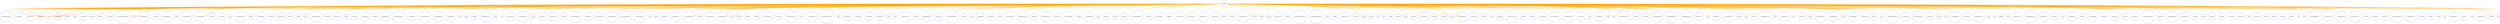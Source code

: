 graph G {
	graph [nodesep=0.5 overlap=false spines=ortho]
	node [color=green shape=circle]
	AskReddit [color=red]
	DeepFriedMemes [color=blue]
	AskReddit -- DeepFriedMemes [color=orange]
	DeepFriedMemes [color=blue]
	AskReddit -- DeepFriedMemes [color=orange]
	cursedimages [color=blue]
	AskReddit -- cursedimages [color=orange]
	cursedimages [color=blue]
	AskReddit -- cursedimages [color=orange]
	PerfectTiming [color=blue]
	AskReddit -- PerfectTiming [color=orange]
	DeepFriedMemes [color=blue]
	AskReddit -- DeepFriedMemes [color=orange]
	DeepFriedMemes [color=blue]
	AskReddit -- DeepFriedMemes [color=orange]
	Bossfight [color=blue]
	AskReddit -- Bossfight [color=orange]
	AskOuija [color=blue]
	AskReddit -- AskOuija [color=orange]
	AskOuija [color=blue]
	AskReddit -- AskOuija [color=orange]
	boottoobig [color=blue]
	AskReddit -- boottoobig [color=orange]
	Cuphead [color=blue]
	AskReddit -- Cuphead [color=orange]
	d100 [color=blue]
	AskReddit -- d100 [color=orange]
	d100 [color=blue]
	AskReddit -- d100 [color=orange]
	MEOW_IRL [color=blue]
	AskReddit -- MEOW_IRL [color=orange]
	gaming [color=blue]
	AskReddit -- gaming [color=orange]
	gaming [color=blue]
	AskReddit -- gaming [color=orange]
	gaming [color=blue]
	AskReddit -- gaming [color=orange]
	gaming [color=blue]
	AskReddit -- gaming [color=orange]
	gaming [color=blue]
	AskReddit -- gaming [color=orange]
	gaming [color=blue]
	AskReddit -- gaming [color=orange]
	Rainbow6 [color=blue]
	AskReddit -- Rainbow6 [color=orange]
	Aquariums [color=blue]
	AskReddit -- Aquariums [color=orange]
	RandomActsOfGaming [color=blue]
	AskReddit -- RandomActsOfGaming [color=orange]
	RandomActsOfGaming [color=blue]
	AskReddit -- RandomActsOfGaming [color=orange]
	RandomActsOfGaming [color=blue]
	AskReddit -- RandomActsOfGaming [color=orange]
	Aquariums [color=blue]
	AskReddit -- Aquariums [color=orange]
	Aquariums [color=blue]
	AskReddit -- Aquariums [color=orange]
	Aquariums [color=blue]
	AskReddit -- Aquariums [color=orange]
	Aquariums [color=blue]
	AskReddit -- Aquariums [color=orange]
	Aquariums [color=blue]
	AskReddit -- Aquariums [color=orange]
	gifs [color=blue]
	AskReddit -- gifs [color=orange]
	fuckthesepeople [color=blue]
	AskReddit -- fuckthesepeople [color=orange]
	gifs [color=blue]
	AskReddit -- gifs [color=orange]
	gifs [color=blue]
	AskReddit -- gifs [color=orange]
	everything [color=blue]
	AskReddit -- everything [color=orange]
	gifs [color=blue]
	AskReddit -- gifs [color=orange]
	gifs [color=blue]
	AskReddit -- gifs [color=orange]
	gifs [color=blue]
	AskReddit -- gifs [color=orange]
	TheMonkeysPaw [color=blue]
	AskReddit -- TheMonkeysPaw [color=orange]
	tattoo [color=blue]
	AskReddit -- tattoo [color=orange]
	indoorgardening [color=blue]
	AskReddit -- indoorgardening [color=orange]
	DoesAnybodyElse [color=blue]
	AskReddit -- DoesAnybodyElse [color=orange]
	confessions [color=blue]
	AskReddit -- confessions [color=orange]
	socialskills [color=blue]
	AskReddit -- socialskills [color=orange]
	dogs [color=blue]
	AskReddit -- dogs [color=orange]
	oddlyunsatisfying [color=blue]
	AskReddit -- oddlyunsatisfying [color=orange]
	gorillaz [color=blue]
	AskReddit -- gorillaz [color=orange]
	HistoryMemes [color=blue]
	AskReddit -- HistoryMemes [color=orange]
	gorillaz [color=blue]
	AskReddit -- gorillaz [color=orange]
	kaufman [color=blue]
	AskReddit -- kaufman [color=orange]
	gorillaz [color=blue]
	AskReddit -- gorillaz [color=orange]
	gorillaz [color=blue]
	AskReddit -- gorillaz [color=orange]
	smoobypost [color=blue]
	AskReddit -- smoobypost [color=orange]
	DeusVult [color=blue]
	AskReddit -- DeusVult [color=orange]
	tableau [color=blue]
	AskReddit -- tableau [color=orange]
	tableau [color=blue]
	AskReddit -- tableau [color=orange]
	tableau [color=blue]
	AskReddit -- tableau [color=orange]
	funny [color=blue]
	AskReddit -- funny [color=orange]
	SkincareAddiction [color=blue]
	AskReddit -- SkincareAddiction [color=orange]
	OkCupid [color=blue]
	AskReddit -- OkCupid [color=orange]
	OkCupid [color=blue]
	AskReddit -- OkCupid [color=orange]
	SkincareAddiction [color=blue]
	AskReddit -- SkincareAddiction [color=orange]
	hbomberguy [color=blue]
	AskReddit -- hbomberguy [color=orange]
	hbomberguy [color=blue]
	AskReddit -- hbomberguy [color=orange]
	hbomberguy [color=blue]
	AskReddit -- hbomberguy [color=orange]
	stalker [color=blue]
	AskReddit -- stalker [color=orange]
	stalker [color=blue]
	AskReddit -- stalker [color=orange]
	stalker [color=blue]
	AskReddit -- stalker [color=orange]
	IncelTears [color=blue]
	AskReddit -- IncelTears [color=orange]
	katawashoujo [color=blue]
	AskReddit -- katawashoujo [color=orange]
	katawashoujo [color=blue]
	AskReddit -- katawashoujo [color=orange]
	katawashoujo [color=blue]
	AskReddit -- katawashoujo [color=orange]
	lifehacks [color=blue]
	AskReddit -- lifehacks [color=orange]
	UpliftingNews [color=blue]
	AskReddit -- UpliftingNews [color=orange]
	NatureIsFuckingLit [color=blue]
	AskReddit -- NatureIsFuckingLit [color=orange]
	NatureIsFuckingLit [color=blue]
	AskReddit -- NatureIsFuckingLit [color=orange]
	NatureIsFuckingLit [color=blue]
	AskReddit -- NatureIsFuckingLit [color=orange]
	softwaregore [color=blue]
	AskReddit -- softwaregore [color=orange]
	gaming [color=blue]
	AskReddit -- gaming [color=orange]
	nevertellmetheodds [color=blue]
	AskReddit -- nevertellmetheodds [color=orange]
	theydidthemath [color=blue]
	AskReddit -- theydidthemath [color=orange]
	DunderMifflin [color=blue]
	AskReddit -- DunderMifflin [color=orange]
	trees [color=blue]
	AskReddit -- trees [color=orange]
	Kanye [color=blue]
	AskReddit -- Kanye [color=orange]
	MapPorn [color=blue]
	AskReddit -- MapPorn [color=orange]
	InsomniacGames [color=blue]
	AskReddit -- InsomniacGames [color=orange]
	gaming [color=blue]
	AskReddit -- gaming [color=orange]
	space [color=blue]
	AskReddit -- space [color=orange]
	juul [color=blue]
	AskReddit -- juul [color=orange]
	dating_advice [color=blue]
	AskReddit -- dating_advice [color=orange]
	dating_advice [color=blue]
	AskReddit -- dating_advice [color=orange]
	coaxedintoasnafu [color=blue]
	AskReddit -- coaxedintoasnafu [color=orange]
	AskOuija [color=blue]
	AskReddit -- AskOuija [color=orange]
	AskOuija [color=blue]
	AskReddit -- AskOuija [color=orange]
	AskOuija [color=blue]
	AskReddit -- AskOuija [color=orange]
	AskOuija [color=blue]
	AskReddit -- AskOuija [color=orange]
	me_irl [color=blue]
	AskReddit -- me_irl [color=orange]
	me_irl [color=blue]
	AskReddit -- me_irl [color=orange]
	dankmemes [color=blue]
	AskReddit -- dankmemes [color=orange]
	todayilearned [color=blue]
	AskReddit -- todayilearned [color=orange]
	FellowKids [color=blue]
	AskReddit -- FellowKids [color=orange]
	blackmagicfuckery [color=blue]
	AskReddit -- blackmagicfuckery [color=orange]
	Badfaketexts [color=blue]
	AskReddit -- Badfaketexts [color=orange]
	HistoryMemes [color=blue]
	AskReddit -- HistoryMemes [color=orange]
	FunnyandSad [color=blue]
	AskReddit -- FunnyandSad [color=orange]
	Showerthoughts [color=blue]
	AskReddit -- Showerthoughts [color=orange]
	Showerthoughts [color=blue]
	AskReddit -- Showerthoughts [color=orange]
	im14andthisisdeep [color=blue]
	AskReddit -- im14andthisisdeep [color=orange]
	ComedyCemetery [color=blue]
	AskReddit -- ComedyCemetery [color=orange]
	AMA [color=blue]
	AskReddit -- AMA [color=orange]
	Jokes [color=blue]
	AskReddit -- Jokes [color=orange]
	SampleSize [color=blue]
	AskReddit -- SampleSize [color=orange]
	GenderCynical [color=blue]
	AskReddit -- GenderCynical [color=orange]
	lewronggeneration [color=blue]
	AskReddit -- lewronggeneration [color=orange]
	AskOuija [color=blue]
	AskReddit -- AskOuija [color=orange]
	AskOuija [color=blue]
	AskReddit -- AskOuija [color=orange]
	AskOuija [color=blue]
	AskReddit -- AskOuija [color=orange]
	AskOuija [color=blue]
	AskReddit -- AskOuija [color=orange]
	AskOuija [color=blue]
	AskReddit -- AskOuija [color=orange]
	AskOuija [color=blue]
	AskReddit -- AskOuija [color=orange]
	AskOuija [color=blue]
	AskReddit -- AskOuija [color=orange]
	memes [color=blue]
	AskReddit -- memes [color=orange]
	funny [color=blue]
	AskReddit -- funny [color=orange]
	InjusticeMobile [color=blue]
	AskReddit -- InjusticeMobile [color=orange]
	okbuddyretard [color=blue]
	AskReddit -- okbuddyretard [color=orange]
	AskOuija [color=blue]
	AskReddit -- AskOuija [color=orange]
	AskOuija [color=blue]
	AskReddit -- AskOuija [color=orange]
	AskOuija [color=blue]
	AskReddit -- AskOuija [color=orange]
	AskOuija [color=blue]
	AskReddit -- AskOuija [color=orange]
	okbuddyretard [color=blue]
	AskReddit -- okbuddyretard [color=orange]
	DDLC [color=blue]
	AskReddit -- DDLC [color=orange]
	Baruch [color=blue]
	AskReddit -- Baruch [color=orange]
	circlejerk [color=blue]
	AskReddit -- circlejerk [color=orange]
	Undertale [color=blue]
	AskReddit -- Undertale [color=orange]
	asklatinamerica [color=blue]
	AskReddit -- asklatinamerica [color=orange]
	steinsgate [color=blue]
	AskReddit -- steinsgate [color=orange]
	DDLC [color=blue]
	AskReddit -- DDLC [color=orange]
	FullmetalAlchemist [color=blue]
	AskReddit -- FullmetalAlchemist [color=orange]
	Advice [color=blue]
	AskReddit -- Advice [color=orange]
	Advice [color=blue]
	AskReddit -- Advice [color=orange]
	britishproblems [color=blue]
	AskReddit -- britishproblems [color=orange]
	cheatatmathhomework [color=blue]
	AskReddit -- cheatatmathhomework [color=orange]
	math [color=blue]
	AskReddit -- math [color=orange]
	britishproblems [color=blue]
	AskReddit -- britishproblems [color=orange]
	relationships [color=blue]
	AskReddit -- relationships [color=orange]
	Jokes [color=blue]
	AskReddit -- Jokes [color=orange]
	Jokes [color=blue]
	AskReddit -- Jokes [color=orange]
	stopsmoking [color=blue]
	AskReddit -- stopsmoking [color=orange]
	ClashOfClans [color=blue]
	AskReddit -- ClashOfClans [color=orange]
	me_irl [color=blue]
	AskReddit -- me_irl [color=orange]
	me_irl [color=blue]
	AskReddit -- me_irl [color=orange]
	nottheonion [color=blue]
	AskReddit -- nottheonion [color=orange]
	leaves [color=blue]
	AskReddit -- leaves [color=orange]
	Advice [color=blue]
	AskReddit -- Advice [color=orange]
	DoesAnybodyElse [color=blue]
	AskReddit -- DoesAnybodyElse [color=orange]
	DoesAnybodyElse [color=blue]
	AskReddit -- DoesAnybodyElse [color=orange]
	DoesAnybodyElse [color=blue]
	AskReddit -- DoesAnybodyElse [color=orange]
	DoesAnybodyElse [color=blue]
	AskReddit -- DoesAnybodyElse [color=orange]
	DoesAnybodyElse [color=blue]
	AskReddit -- DoesAnybodyElse [color=orange]
	DoesAnybodyElse [color=blue]
	AskReddit -- DoesAnybodyElse [color=orange]
	DoesAnybodyElse [color=blue]
	AskReddit -- DoesAnybodyElse [color=orange]
	DoesAnybodyElse [color=blue]
	AskReddit -- DoesAnybodyElse [color=orange]
	DoesAnybodyElse [color=blue]
	AskReddit -- DoesAnybodyElse [color=orange]
	Ooer [color=blue]
	AskReddit -- Ooer [color=orange]
	okbuddyretard [color=blue]
	AskReddit -- okbuddyretard [color=orange]
	steam_giveaway [color=blue]
	AskReddit -- steam_giveaway [color=orange]
	woooosh [color=blue]
	AskReddit -- woooosh [color=orange]
	okbuddyretard [color=blue]
	AskReddit -- okbuddyretard [color=orange]
	me_irl [color=blue]
	AskReddit -- me_irl [color=orange]
	okbuddyretard [color=blue]
	AskReddit -- okbuddyretard [color=orange]
	goodfaketweets [color=blue]
	AskReddit -- goodfaketweets [color=orange]
	okbuddyretard [color=blue]
	AskReddit -- okbuddyretard [color=orange]
	dankmemes [color=blue]
	AskReddit -- dankmemes [color=orange]
	pcmasterrace [color=blue]
	AskReddit -- pcmasterrace [color=orange]
	FortniteCompetitive [color=blue]
	AskReddit -- FortniteCompetitive [color=orange]
	FortniteCompetitive [color=blue]
	AskReddit -- FortniteCompetitive [color=orange]
	FortniteCompetitive [color=blue]
	AskReddit -- FortniteCompetitive [color=orange]
	Tarantino [color=blue]
	AskReddit -- Tarantino [color=orange]
	psych [color=blue]
	AskReddit -- psych [color=orange]
	HelpMeFind [color=blue]
	AskReddit -- HelpMeFind [color=orange]
	psych [color=blue]
	AskReddit -- psych [color=orange]
	psych [color=blue]
	AskReddit -- psych [color=orange]
	psych [color=blue]
	AskReddit -- psych [color=orange]
	AfterEffects [color=blue]
	AskReddit -- AfterEffects [color=orange]
	psych [color=blue]
	AskReddit -- psych [color=orange]
	trashy [color=blue]
	AskReddit -- trashy [color=orange]
	trashy [color=blue]
	AskReddit -- trashy [color=orange]
	trashy [color=blue]
	AskReddit -- trashy [color=orange]
	oddlysatisfying [color=blue]
	AskReddit -- oddlysatisfying [color=orange]
	BetterEveryLoop [color=blue]
	AskReddit -- BetterEveryLoop [color=orange]
	legaladvice [color=blue]
	AskReddit -- legaladvice [color=orange]
	forbiddensnacks [color=blue]
	AskReddit -- forbiddensnacks [color=orange]
	nononono [color=blue]
	AskReddit -- nononono [color=orange]
	shittyreactiongifs [color=blue]
	AskReddit -- shittyreactiongifs [color=orange]
	politics [color=blue]
	AskReddit -- politics [color=orange]
	personalfinance [color=blue]
	AskReddit -- personalfinance [color=orange]
	CFB [color=blue]
	AskReddit -- CFB [color=orange]
	Men2Men [color=blue]
	AskReddit -- Men2Men [color=orange]
	foreskin [color=blue]
	AskReddit -- foreskin [color=orange]
	ratemycock [color=blue]
	AskReddit -- ratemycock [color=orange]
	DecidingToBeBetter [color=blue]
	AskReddit -- DecidingToBeBetter [color=orange]
	DecidingToBeBetter [color=blue]
	AskReddit -- DecidingToBeBetter [color=orange]
	DecidingToBeBetter [color=blue]
	AskReddit -- DecidingToBeBetter [color=orange]
	SkypePals [color=blue]
	AskReddit -- SkypePals [color=orange]
	GaySnapchat [color=blue]
	AskReddit -- GaySnapchat [color=orange]
	GaySnapchat [color=blue]
	AskReddit -- GaySnapchat [color=orange]
	popping [color=blue]
	AskReddit -- popping [color=orange]
	CatsAreAssholes [color=blue]
	AskReddit -- CatsAreAssholes [color=orange]
	popping [color=blue]
	AskReddit -- popping [color=orange]
	JUSTNOMIL [color=blue]
	AskReddit -- JUSTNOMIL [color=orange]
	JUSTNOMIL [color=blue]
	AskReddit -- JUSTNOMIL [color=orange]
	weightwatchers [color=blue]
	AskReddit -- weightwatchers [color=orange]
	weightwatchers [color=blue]
	AskReddit -- weightwatchers [color=orange]
	bulletjournal [color=blue]
	AskReddit -- bulletjournal [color=orange]
	USMC [color=blue]
	AskReddit -- USMC [color=orange]
	USMC [color=blue]
	AskReddit -- USMC [color=orange]
	USMC [color=blue]
	AskReddit -- USMC [color=orange]
	USMC [color=blue]
	AskReddit -- USMC [color=orange]
	USMC [color=blue]
	AskReddit -- USMC [color=orange]
	USMC [color=blue]
	AskReddit -- USMC [color=orange]
	RoastMe [color=blue]
	AskReddit -- RoastMe [color=orange]
	USMC [color=blue]
	AskReddit -- USMC [color=orange]
	Advice [color=blue]
	AskReddit -- Advice [color=orange]
	DDLC [color=blue]
	AskReddit -- DDLC [color=orange]
	DDLC [color=blue]
	AskReddit -- DDLC [color=orange]
	DDLC [color=blue]
	AskReddit -- DDLC [color=orange]
	DDLC [color=blue]
	AskReddit -- DDLC [color=orange]
	DDLC [color=blue]
	AskReddit -- DDLC [color=orange]
	DDLC [color=blue]
	AskReddit -- DDLC [color=orange]
	AskScienceFiction [color=blue]
	AskReddit -- AskScienceFiction [color=orange]
	gifs [color=blue]
	AskReddit -- gifs [color=orange]
	movies [color=blue]
	AskReddit -- movies [color=orange]
	movies [color=blue]
	AskReddit -- movies [color=orange]
	movies [color=blue]
	AskReddit -- movies [color=orange]
	Games [color=blue]
	AskReddit -- Games [color=orange]
	anime [color=blue]
	AskReddit -- anime [color=orange]
	holdmycosmo [color=blue]
	AskReddit -- holdmycosmo [color=orange]
	funny [color=blue]
	AskReddit -- funny [color=orange]
	gifs [color=blue]
	AskReddit -- gifs [color=orange]
	engrish [color=blue]
	AskReddit -- engrish [color=orange]
	Damnthatsinteresting [color=blue]
	AskReddit -- Damnthatsinteresting [color=orange]
	KidsAreFuckingStupid [color=blue]
	AskReddit -- KidsAreFuckingStupid [color=orange]
	Catan [color=blue]
	AskReddit -- Catan [color=orange]
	snakes [color=blue]
	AskReddit -- snakes [color=orange]
	AmItheAsshole [color=blue]
	AskReddit -- AmItheAsshole [color=orange]
	AmItheAsshole [color=blue]
	AskReddit -- AmItheAsshole [color=orange]
	AmItheAsshole [color=blue]
	AskReddit -- AmItheAsshole [color=orange]
	AmItheAsshole [color=blue]
	AskReddit -- AmItheAsshole [color=orange]
	AmItheAsshole [color=blue]
	AskReddit -- AmItheAsshole [color=orange]
	exmormon [color=blue]
	AskReddit -- exmormon [color=orange]
	videos [color=blue]
	AskReddit -- videos [color=orange]
	Coffee [color=blue]
	AskReddit -- Coffee [color=orange]
	videos [color=blue]
	AskReddit -- videos [color=orange]
	LSD [color=blue]
	AskReddit -- LSD [color=orange]
	"3DS" [color=blue]
	AskReddit -- "3DS" [color=orange]
	videos [color=blue]
	AskReddit -- videos [color=orange]
	canada [color=blue]
	AskReddit -- canada [color=orange]
	hockey [color=blue]
	AskReddit -- hockey [color=orange]
	hockey [color=blue]
	AskReddit -- hockey [color=orange]
	hockey [color=blue]
	AskReddit -- hockey [color=orange]
	hockey [color=blue]
	AskReddit -- hockey [color=orange]
	hockey [color=blue]
	AskReddit -- hockey [color=orange]
	hockey [color=blue]
	AskReddit -- hockey [color=orange]
	hockey [color=blue]
	AskReddit -- hockey [color=orange]
	Music [color=blue]
	AskReddit -- Music [color=orange]
	okbuddyretard [color=blue]
	AskReddit -- okbuddyretard [color=orange]
	copypasta [color=blue]
	AskReddit -- copypasta [color=orange]
	marvelstudios [color=blue]
	AskReddit -- marvelstudios [color=orange]
	marvelstudios [color=blue]
	AskReddit -- marvelstudios [color=orange]
	Sneakers [color=blue]
	AskReddit -- Sneakers [color=orange]
	Sneakers [color=blue]
	AskReddit -- Sneakers [color=orange]
	Sneakers [color=blue]
	AskReddit -- Sneakers [color=orange]
	Sneakers [color=blue]
	AskReddit -- Sneakers [color=orange]
	Sneakers [color=blue]
	AskReddit -- Sneakers [color=orange]
	copypasta [color=blue]
	AskReddit -- copypasta [color=orange]
	realmadrid [color=blue]
	AskReddit -- realmadrid [color=orange]
	realmadrid [color=blue]
	AskReddit -- realmadrid [color=orange]
	realmadrid [color=blue]
	AskReddit -- realmadrid [color=orange]
	soccer [color=blue]
	AskReddit -- soccer [color=orange]
	soccer [color=blue]
	AskReddit -- soccer [color=orange]
	realmadrid [color=blue]
	AskReddit -- realmadrid [color=orange]
	soccer [color=blue]
	AskReddit -- soccer [color=orange]
	soccer [color=blue]
	AskReddit -- soccer [color=orange]
	soccer [color=blue]
	AskReddit -- soccer [color=orange]
	KingdomHearts [color=blue]
	AskReddit -- KingdomHearts [color=orange]
	hiphopheads [color=blue]
	AskReddit -- hiphopheads [color=orange]
	hiphopheads [color=blue]
	AskReddit -- hiphopheads [color=orange]
	hiphopheads [color=blue]
	AskReddit -- hiphopheads [color=orange]
	pokemon [color=blue]
	AskReddit -- pokemon [color=orange]
	soccer [color=blue]
	AskReddit -- soccer [color=orange]
	soccer [color=blue]
	AskReddit -- soccer [color=orange]
	soccer [color=blue]
	AskReddit -- soccer [color=orange]
	soccer [color=blue]
	AskReddit -- soccer [color=orange]
	soccer [color=blue]
	AskReddit -- soccer [color=orange]
	soccer [color=blue]
	AskReddit -- soccer [color=orange]
	soccer [color=blue]
	AskReddit -- soccer [color=orange]
	soccer [color=blue]
	AskReddit -- soccer [color=orange]
	Barca [color=blue]
	AskReddit -- Barca [color=orange]
	soccer [color=blue]
	AskReddit -- soccer [color=orange]
	vexillology [color=blue]
	AskReddit -- vexillology [color=orange]
	ShitPostCrusaders [color=blue]
	AskReddit -- ShitPostCrusaders [color=orange]
	Perfectfit [color=blue]
	AskReddit -- Perfectfit [color=orange]
	ShitPostCrusaders [color=blue]
	AskReddit -- ShitPostCrusaders [color=orange]
	ShitPostCrusaders [color=blue]
	AskReddit -- ShitPostCrusaders [color=orange]
	Animemes [color=blue]
	AskReddit -- Animemes [color=orange]
	ShitPostCrusaders [color=blue]
	AskReddit -- ShitPostCrusaders [color=orange]
	starterpacks [color=blue]
	AskReddit -- starterpacks [color=orange]
	ShitPostCrusaders [color=blue]
	AskReddit -- ShitPostCrusaders [color=orange]
	vexillology [color=blue]
	AskReddit -- vexillology [color=orange]
	DestinyTheGame [color=blue]
	AskReddit -- DestinyTheGame [color=orange]
	DestinyTheGame [color=blue]
	AskReddit -- DestinyTheGame [color=orange]
	DestinyTheGame [color=blue]
	AskReddit -- DestinyTheGame [color=orange]
	mildlyinteresting [color=blue]
	AskReddit -- mildlyinteresting [color=orange]
	GetMotivated [color=blue]
	AskReddit -- GetMotivated [color=orange]
	GetMotivated [color=blue]
	AskReddit -- GetMotivated [color=orange]
	GetMotivated [color=blue]
	AskReddit -- GetMotivated [color=orange]
	mildlyinteresting [color=blue]
	AskReddit -- mildlyinteresting [color=orange]
	ibotta [color=blue]
	AskReddit -- ibotta [color=orange]
	BetterEveryLoop [color=blue]
	AskReddit -- BetterEveryLoop [color=orange]
	changemyview [color=blue]
	AskReddit -- changemyview [color=orange]
	exmormon [color=blue]
	AskReddit -- exmormon [color=orange]
	AMA [color=blue]
	AskReddit -- AMA [color=orange]
	nba [color=blue]
	AskReddit -- nba [color=orange]
	nba [color=blue]
	AskReddit -- nba [color=orange]
	marvelstudios [color=blue]
	AskReddit -- marvelstudios [color=orange]
	marvelstudios [color=blue]
	AskReddit -- marvelstudios [color=orange]
	nfl [color=blue]
	AskReddit -- nfl [color=orange]
	NoStupidQuestions [color=blue]
	AskReddit -- NoStupidQuestions [color=orange]
	marvelstudios [color=blue]
	AskReddit -- marvelstudios [color=orange]
	marvelstudios [color=blue]
	AskReddit -- marvelstudios [color=orange]
	AskOuija [color=blue]
	AskReddit -- AskOuija [color=orange]
	AskOuija [color=blue]
	AskReddit -- AskOuija [color=orange]
	FORTnITE [color=blue]
	AskReddit -- FORTnITE [color=orange]
	FortNiteBR [color=blue]
	AskReddit -- FortNiteBR [color=orange]
	FortNiteBR [color=blue]
	AskReddit -- FortNiteBR [color=orange]
	FortNiteBR [color=blue]
	AskReddit -- FortNiteBR [color=orange]
	FortNiteBR [color=blue]
	AskReddit -- FortNiteBR [color=orange]
	FortNiteBR [color=blue]
	AskReddit -- FortNiteBR [color=orange]
	interestingasfuck [color=blue]
	AskReddit -- interestingasfuck [color=orange]
	interestingasfuck [color=blue]
	AskReddit -- interestingasfuck [color=orange]
	WhitePeopleTwitter [color=blue]
	AskReddit -- WhitePeopleTwitter [color=orange]
	interestingasfuck [color=blue]
	AskReddit -- interestingasfuck [color=orange]
	interestingasfuck [color=blue]
	AskReddit -- interestingasfuck [color=orange]
	BlackPeopleTwitter [color=blue]
	AskReddit -- BlackPeopleTwitter [color=orange]
	holdthemoan [color=blue]
	AskReddit -- holdthemoan [color=orange]
	Showerthoughts [color=blue]
	AskReddit -- Showerthoughts [color=orange]
	interestingasfuck [color=blue]
	AskReddit -- interestingasfuck [color=orange]
	food [color=blue]
	AskReddit -- food [color=orange]
	FashionReps [color=blue]
	AskReddit -- FashionReps [color=orange]
	supremeclothing [color=blue]
	AskReddit -- supremeclothing [color=orange]
	collapse [color=blue]
	AskReddit -- collapse [color=orange]
	collapse [color=blue]
	AskReddit -- collapse [color=orange]
	news [color=blue]
	AskReddit -- news [color=orange]
	news [color=blue]
	AskReddit -- news [color=orange]
	news [color=blue]
	AskReddit -- news [color=orange]
	collapse [color=blue]
	AskReddit -- collapse [color=orange]
	news [color=blue]
	AskReddit -- news [color=orange]
	RoastMe [color=blue]
	AskReddit -- RoastMe [color=orange]
	Jokes [color=blue]
	AskReddit -- Jokes [color=orange]
	AskMen [color=blue]
	AskReddit -- AskMen [color=orange]
	AskMen [color=blue]
	AskReddit -- AskMen [color=orange]
	AskRedditAfterDark [color=blue]
	AskReddit -- AskRedditAfterDark [color=orange]
	rpg [color=blue]
	AskReddit -- rpg [color=orange]
	rpg [color=blue]
	AskReddit -- rpg [color=orange]
	rpg [color=blue]
	AskReddit -- rpg [color=orange]
	rpg [color=blue]
	AskReddit -- rpg [color=orange]
	nfl [color=blue]
	AskReddit -- nfl [color=orange]
	rpg [color=blue]
	AskReddit -- rpg [color=orange]
	nfl [color=blue]
	AskReddit -- nfl [color=orange]
	nfl [color=blue]
	AskReddit -- nfl [color=orange]
	nfl [color=blue]
	AskReddit -- nfl [color=orange]
	nfl [color=blue]
	AskReddit -- nfl [color=orange]
	memes [color=blue]
	AskReddit -- memes [color=orange]
	memes [color=blue]
	AskReddit -- memes [color=orange]
	memes [color=blue]
	AskReddit -- memes [color=orange]
	memes [color=blue]
	AskReddit -- memes [color=orange]
	trashy [color=blue]
	AskReddit -- trashy [color=orange]
	firstimpression [color=blue]
	AskReddit -- firstimpression [color=orange]
	wow [color=blue]
	AskReddit -- wow [color=orange]
	"2007scape" [color=blue]
	AskReddit -- "2007scape" [color=orange]
	sports [color=blue]
	AskReddit -- sports [color=orange]
	ShittyLifeProTips [color=blue]
	AskReddit -- ShittyLifeProTips [color=orange]
	deadbydaylight [color=blue]
	AskReddit -- deadbydaylight [color=orange]
	deadbydaylight [color=blue]
	AskReddit -- deadbydaylight [color=orange]
	deadbydaylight [color=blue]
	AskReddit -- deadbydaylight [color=orange]
	horror [color=blue]
	AskReddit -- horror [color=orange]
	fantasyfootball [color=blue]
	AskReddit -- fantasyfootball [color=orange]
	fantasyfootball [color=blue]
	AskReddit -- fantasyfootball [color=orange]
	fantasyfootball [color=blue]
	AskReddit -- fantasyfootball [color=orange]
	fantasyfootball [color=blue]
	AskReddit -- fantasyfootball [color=orange]
	fantasyfootball [color=blue]
	AskReddit -- fantasyfootball [color=orange]
	dvdcollection [color=blue]
	AskReddit -- dvdcollection [color=orange]
	gifs [color=blue]
	AskReddit -- gifs [color=orange]
	MST3K [color=blue]
	AskReddit -- MST3K [color=orange]
	MST3K [color=blue]
	AskReddit -- MST3K [color=orange]
	FortNiteBR [color=blue]
	AskReddit -- FortNiteBR [color=orange]
	Slazo [color=blue]
	AskReddit -- Slazo [color=orange]
	ANormalDayInRussia [color=blue]
	AskReddit -- ANormalDayInRussia [color=orange]
	funny [color=blue]
	AskReddit -- funny [color=orange]
	interestingasfuck [color=blue]
	AskReddit -- interestingasfuck [color=orange]
	evilbuildings [color=blue]
	AskReddit -- evilbuildings [color=orange]
	Neverbrokeabone [color=blue]
	AskReddit -- Neverbrokeabone [color=orange]
	Futurology [color=blue]
	AskReddit -- Futurology [color=orange]
	Futurology [color=blue]
	AskReddit -- Futurology [color=orange]
	Tinder [color=blue]
	AskReddit -- Tinder [color=orange]
	aww [color=blue]
	AskReddit -- aww [color=orange]
	aww [color=blue]
	AskReddit -- aww [color=orange]
	aww [color=blue]
	AskReddit -- aww [color=orange]
	ChoosingBeggars [color=blue]
	AskReddit -- ChoosingBeggars [color=orange]
	ChoosingBeggars [color=blue]
	AskReddit -- ChoosingBeggars [color=orange]
	AskWomen [color=blue]
	AskReddit -- AskWomen [color=orange]
	AskWomen [color=blue]
	AskReddit -- AskWomen [color=orange]
	BigBrotherNSFW [color=blue]
	AskReddit -- BigBrotherNSFW [color=orange]
	rage [color=blue]
	AskReddit -- rage [color=orange]
	milf [color=blue]
	AskReddit -- milf [color=orange]
	Boxing [color=blue]
	AskReddit -- Boxing [color=orange]
	horror [color=blue]
	AskReddit -- horror [color=orange]
	fantasyfootball [color=blue]
	AskReddit -- fantasyfootball [color=orange]
	fantasyfootball [color=blue]
	AskReddit -- fantasyfootball [color=orange]
	fantasyfootball [color=blue]
	AskReddit -- fantasyfootball [color=orange]
	fantasyfootball [color=blue]
	AskReddit -- fantasyfootball [color=orange]
	fantasyfootball [color=blue]
	AskReddit -- fantasyfootball [color=orange]
	dvdcollection [color=blue]
	AskReddit -- dvdcollection [color=orange]
	gifs [color=blue]
	AskReddit -- gifs [color=orange]
	MST3K [color=blue]
	AskReddit -- MST3K [color=orange]
	MST3K [color=blue]
	AskReddit -- MST3K [color=orange]
	WTF [color=blue]
	AskReddit -- WTF [color=orange]
	Wellthatsucks [color=blue]
	AskReddit -- Wellthatsucks [color=orange]
	Showerthoughts [color=blue]
	AskReddit -- Showerthoughts [color=orange]
	AskOuija [color=blue]
	AskReddit -- AskOuija [color=orange]
	AskOuija [color=blue]
	AskReddit -- AskOuija [color=orange]
	AskOuija [color=blue]
	AskReddit -- AskOuija [color=orange]
	AskOuija [color=blue]
	AskReddit -- AskOuija [color=orange]
	AskOuija [color=blue]
	AskReddit -- AskOuija [color=orange]
	AskOuija [color=blue]
	AskReddit -- AskOuija [color=orange]
	AskOuija [color=blue]
	AskReddit -- AskOuija [color=orange]
	AskOuija [color=blue]
	AskReddit -- AskOuija [color=orange]
	AskOuija [color=blue]
	AskReddit -- AskOuija [color=orange]
	AskOuija [color=blue]
	AskReddit -- AskOuija [color=orange]
	maybemaybemaybe [color=blue]
	AskReddit -- maybemaybemaybe [color=orange]
	AskWomen [color=blue]
	AskReddit -- AskWomen [color=orange]
	WeWantPlates [color=blue]
	AskReddit -- WeWantPlates [color=orange]
	theydidthemath [color=blue]
	AskReddit -- theydidthemath [color=orange]
	indieheads [color=blue]
	AskReddit -- indieheads [color=orange]
	meirl [color=blue]
	AskReddit -- meirl [color=orange]
	oddlyterrifying [color=blue]
	AskReddit -- oddlyterrifying [color=orange]
	titlegore [color=blue]
	AskReddit -- titlegore [color=orange]
	Music [color=blue]
	AskReddit -- Music [color=orange]
	food [color=blue]
	AskReddit -- food [color=orange]
	whatisthisthing [color=blue]
	AskReddit -- whatisthisthing [color=orange]
	darksouls3 [color=blue]
	AskReddit -- darksouls3 [color=orange]
	videos [color=blue]
	AskReddit -- videos [color=orange]
	SummonSign [color=blue]
	AskReddit -- SummonSign [color=orange]
	SummonSign [color=blue]
	AskReddit -- SummonSign [color=orange]
	SummonSign [color=blue]
	AskReddit -- SummonSign [color=orange]
	SummonSign [color=blue]
	AskReddit -- SummonSign [color=orange]
	SummonSign [color=blue]
	AskReddit -- SummonSign [color=orange]
	Overwatch [color=blue]
	AskReddit -- Overwatch [color=orange]
	OWConsole [color=blue]
	AskReddit -- OWConsole [color=orange]
	OWConsole [color=blue]
	AskReddit -- OWConsole [color=orange]
	OverwatchUniversity [color=blue]
	AskReddit -- OverwatchUniversity [color=orange]
	Overwatch [color=blue]
	AskReddit -- Overwatch [color=orange]
	Overwatch [color=blue]
	AskReddit -- Overwatch [color=orange]
	OverwatchUniversity [color=blue]
	AskReddit -- OverwatchUniversity [color=orange]
	Overwatch [color=blue]
	AskReddit -- Overwatch [color=orange]
	Overwatch [color=blue]
	AskReddit -- Overwatch [color=orange]
	funny [color=blue]
	AskReddit -- funny [color=orange]
	Battlefield [color=blue]
	AskReddit -- Battlefield [color=orange]
	Showerthoughts [color=blue]
	AskReddit -- Showerthoughts [color=orange]
	ComedyCemetery [color=blue]
	AskReddit -- ComedyCemetery [color=orange]
	WTF [color=blue]
	AskReddit -- WTF [color=orange]
	Gamingcirclejerk [color=blue]
	AskReddit -- Gamingcirclejerk [color=orange]
	gaming [color=blue]
	AskReddit -- gaming [color=orange]
	gaming [color=blue]
	AskReddit -- gaming [color=orange]
	worldbuilding [color=blue]
	AskReddit -- worldbuilding [color=orange]
	worldbuilding [color=blue]
	AskReddit -- worldbuilding [color=orange]
	worldbuilding [color=blue]
	AskReddit -- worldbuilding [color=orange]
	worldbuilding [color=blue]
	AskReddit -- worldbuilding [color=orange]
	worldbuilding [color=blue]
	AskReddit -- worldbuilding [color=orange]
	worldbuilding [color=blue]
	AskReddit -- worldbuilding [color=orange]
	southpark [color=blue]
	AskReddit -- southpark [color=orange]
	ireland [color=blue]
	AskReddit -- ireland [color=orange]
	trees [color=blue]
	AskReddit -- trees [color=orange]
	trees [color=blue]
	AskReddit -- trees [color=orange]
	trees [color=blue]
	AskReddit -- trees [color=orange]
	trees [color=blue]
	AskReddit -- trees [color=orange]
	conspiracy [color=blue]
	AskReddit -- conspiracy [color=orange]
	videos [color=blue]
	AskReddit -- videos [color=orange]
	videos [color=blue]
	AskReddit -- videos [color=orange]
	trashy [color=blue]
	AskReddit -- trashy [color=orange]
	movies [color=blue]
	AskReddit -- movies [color=orange]
	cringepics [color=blue]
	AskReddit -- cringepics [color=orange]
	u_334499p [color=blue]
	AskReddit -- u_334499p [color=orange]
	melbourne [color=blue]
	AskReddit -- melbourne [color=orange]
	tifu [color=blue]
	AskReddit -- tifu [color=orange]
	screenshots [color=blue]
	AskReddit -- screenshots [color=orange]
	factorio [color=blue]
	AskReddit -- factorio [color=orange]
	ftlgame [color=blue]
	AskReddit -- ftlgame [color=orange]
	runescape [color=blue]
	AskReddit -- runescape [color=orange]
	aww [color=blue]
	AskReddit -- aww [color=orange]
	memes [color=blue]
	AskReddit -- memes [color=orange]
	memes [color=blue]
	AskReddit -- memes [color=orange]
	memes [color=blue]
	AskReddit -- memes [color=orange]
	memes [color=blue]
	AskReddit -- memes [color=orange]
	OnePiece [color=blue]
	AskReddit -- OnePiece [color=orange]
	OnePiece [color=blue]
	AskReddit -- OnePiece [color=orange]
	gaming [color=blue]
	AskReddit -- gaming [color=orange]
	Animemes [color=blue]
	AskReddit -- Animemes [color=orange]
	OnePiece [color=blue]
	AskReddit -- OnePiece [color=orange]
	Art [color=blue]
	AskReddit -- Art [color=orange]
	golf [color=blue]
	AskReddit -- golf [color=orange]
	golf [color=blue]
	AskReddit -- golf [color=orange]
	SWGalaxyOfHeroes [color=blue]
	AskReddit -- SWGalaxyOfHeroes [color=orange]
	gifs [color=blue]
	AskReddit -- gifs [color=orange]
	golf [color=blue]
	AskReddit -- golf [color=orange]
	dataisbeautiful [color=blue]
	AskReddit -- dataisbeautiful [color=orange]
	golf [color=blue]
	AskReddit -- golf [color=orange]
	golf [color=blue]
	AskReddit -- golf [color=orange]
	golf [color=blue]
	AskReddit -- golf [color=orange]
	AskRedditAfterDark [color=blue]
	AskReddit -- AskRedditAfterDark [color=orange]
	news [color=blue]
	AskReddit -- news [color=orange]
	news [color=blue]
	AskReddit -- news [color=orange]
	ibotta [color=blue]
	AskReddit -- ibotta [color=orange]
	BetterEveryLoop [color=blue]
	AskReddit -- BetterEveryLoop [color=orange]
	unpopularopinion [color=blue]
	AskReddit -- unpopularopinion [color=orange]
	unpopularopinion [color=blue]
	AskReddit -- unpopularopinion [color=orange]
	unpopularopinion [color=blue]
	AskReddit -- unpopularopinion [color=orange]
	unpopularopinion [color=blue]
	AskReddit -- unpopularopinion [color=orange]
	unpopularopinion [color=blue]
	AskReddit -- unpopularopinion [color=orange]
	unpopularopinion [color=blue]
	AskReddit -- unpopularopinion [color=orange]
	HelpMeFind [color=blue]
	AskReddit -- HelpMeFind [color=orange]
	AwfulCommercials [color=blue]
	AskReddit -- AwfulCommercials [color=orange]
	Burnout [color=blue]
	AskReddit -- Burnout [color=orange]
	instantpot [color=blue]
	AskReddit -- instantpot [color=orange]
	vancouver [color=blue]
	AskReddit -- vancouver [color=orange]
	IncreasinglyVerbose [color=blue]
	AskReddit -- IncreasinglyVerbose [color=orange]
	IncreasinglyVerbose [color=blue]
	AskReddit -- IncreasinglyVerbose [color=orange]
	h3h3productions [color=blue]
	AskReddit -- h3h3productions [color=orange]
	newjersey [color=blue]
	AskReddit -- newjersey [color=orange]
	gifs [color=blue]
	AskReddit -- gifs [color=orange]
	toofers [color=blue]
	AskReddit -- toofers [color=orange]
	personalfinance [color=blue]
	AskReddit -- personalfinance [color=orange]
	gaming [color=blue]
	AskReddit -- gaming [color=orange]
	subaru [color=blue]
	AskReddit -- subaru [color=orange]
	r4r [color=blue]
	AskReddit -- r4r [color=orange]
	MadeMeSmile [color=blue]
	AskReddit -- MadeMeSmile [color=orange]
	worldnews [color=blue]
	AskReddit -- worldnews [color=orange]
	NoStupidQuestions [color=blue]
	AskReddit -- NoStupidQuestions [color=orange]
	jobs [color=blue]
	AskReddit -- jobs [color=orange]
	blackmagicfuckery [color=blue]
	AskReddit -- blackmagicfuckery [color=orange]
	Art [color=blue]
	AskReddit -- Art [color=orange]
	MemeEconomy [color=blue]
	AskReddit -- MemeEconomy [color=orange]
	MemeEconomy [color=blue]
	AskReddit -- MemeEconomy [color=orange]
	Gunners [color=blue]
	AskReddit -- Gunners [color=orange]
	Gunners [color=blue]
	AskReddit -- Gunners [color=orange]
	Gunners [color=blue]
	AskReddit -- Gunners [color=orange]
	Gunners [color=blue]
	AskReddit -- Gunners [color=orange]
	Gunners [color=blue]
	AskReddit -- Gunners [color=orange]
	lfg [color=blue]
	AskReddit -- lfg [color=orange]
	Gunners [color=blue]
	AskReddit -- Gunners [color=orange]
}
